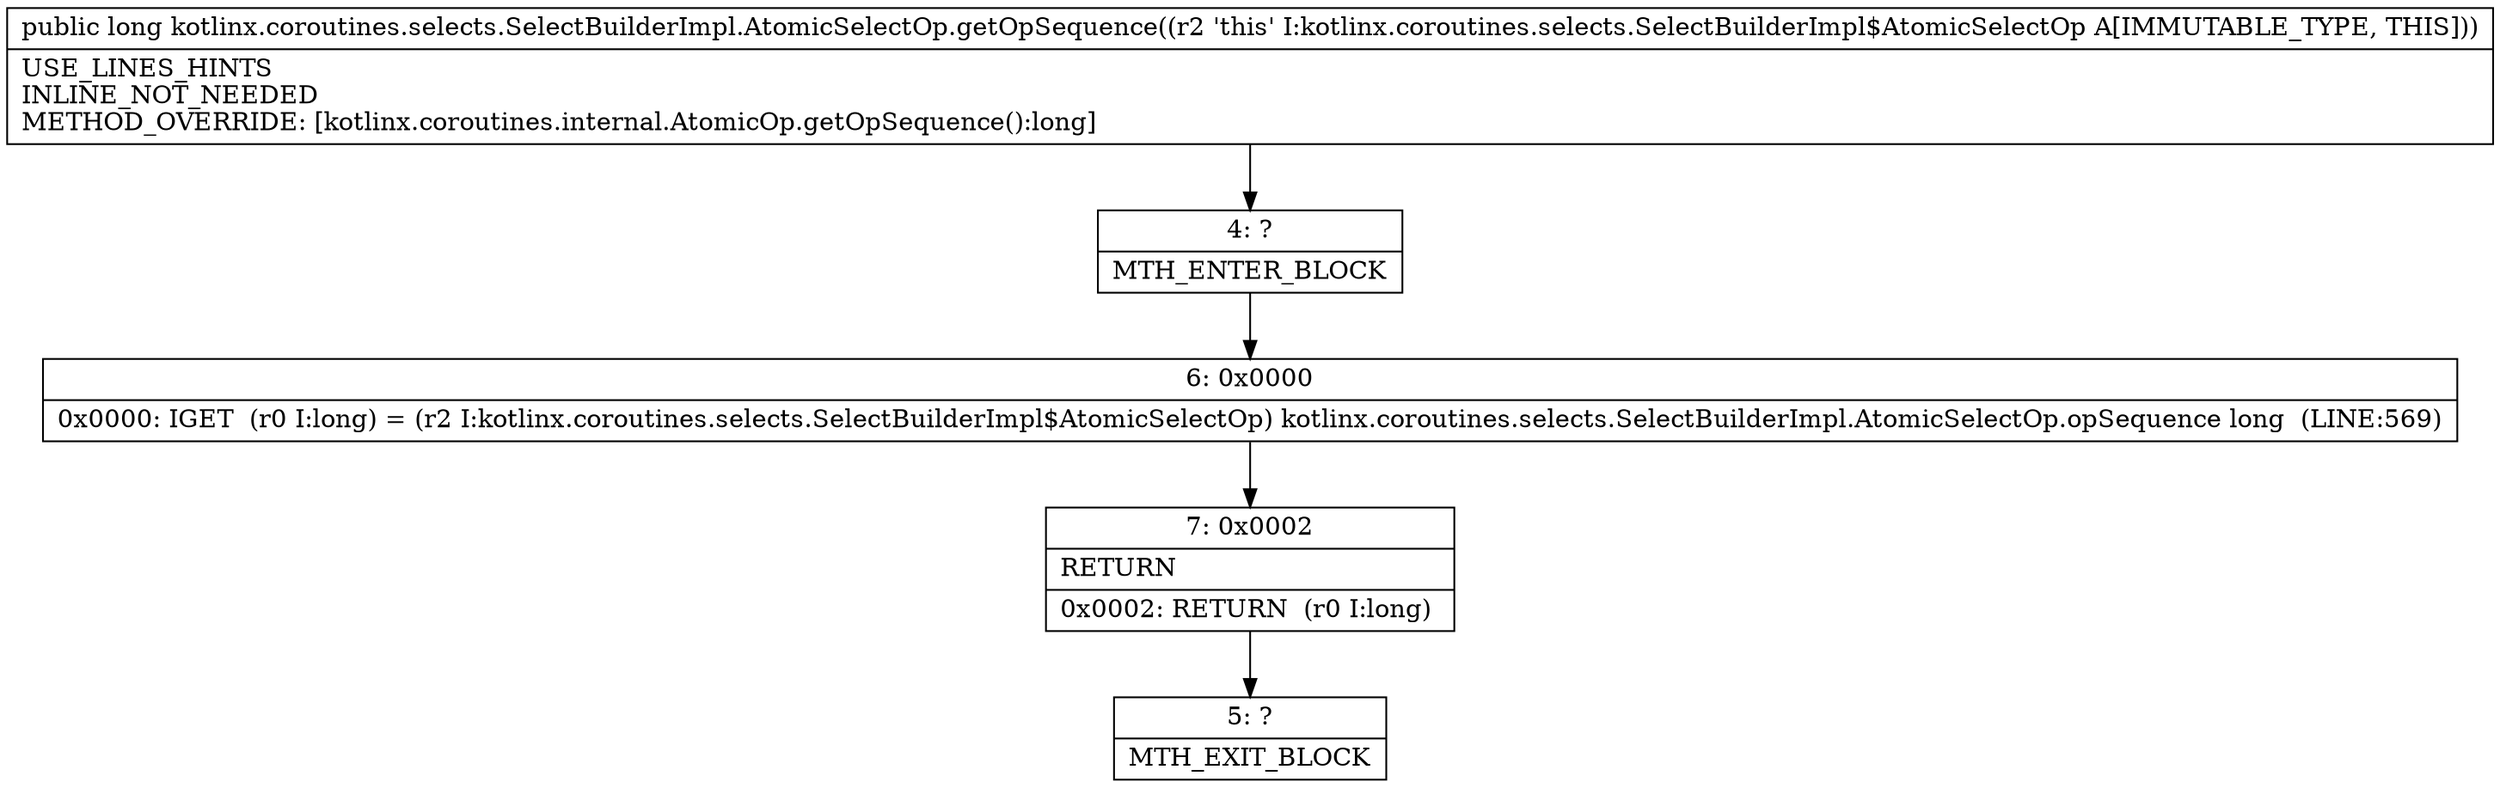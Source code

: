 digraph "CFG forkotlinx.coroutines.selects.SelectBuilderImpl.AtomicSelectOp.getOpSequence()J" {
Node_4 [shape=record,label="{4\:\ ?|MTH_ENTER_BLOCK\l}"];
Node_6 [shape=record,label="{6\:\ 0x0000|0x0000: IGET  (r0 I:long) = (r2 I:kotlinx.coroutines.selects.SelectBuilderImpl$AtomicSelectOp) kotlinx.coroutines.selects.SelectBuilderImpl.AtomicSelectOp.opSequence long  (LINE:569)\l}"];
Node_7 [shape=record,label="{7\:\ 0x0002|RETURN\l|0x0002: RETURN  (r0 I:long) \l}"];
Node_5 [shape=record,label="{5\:\ ?|MTH_EXIT_BLOCK\l}"];
MethodNode[shape=record,label="{public long kotlinx.coroutines.selects.SelectBuilderImpl.AtomicSelectOp.getOpSequence((r2 'this' I:kotlinx.coroutines.selects.SelectBuilderImpl$AtomicSelectOp A[IMMUTABLE_TYPE, THIS]))  | USE_LINES_HINTS\lINLINE_NOT_NEEDED\lMETHOD_OVERRIDE: [kotlinx.coroutines.internal.AtomicOp.getOpSequence():long]\l}"];
MethodNode -> Node_4;Node_4 -> Node_6;
Node_6 -> Node_7;
Node_7 -> Node_5;
}

